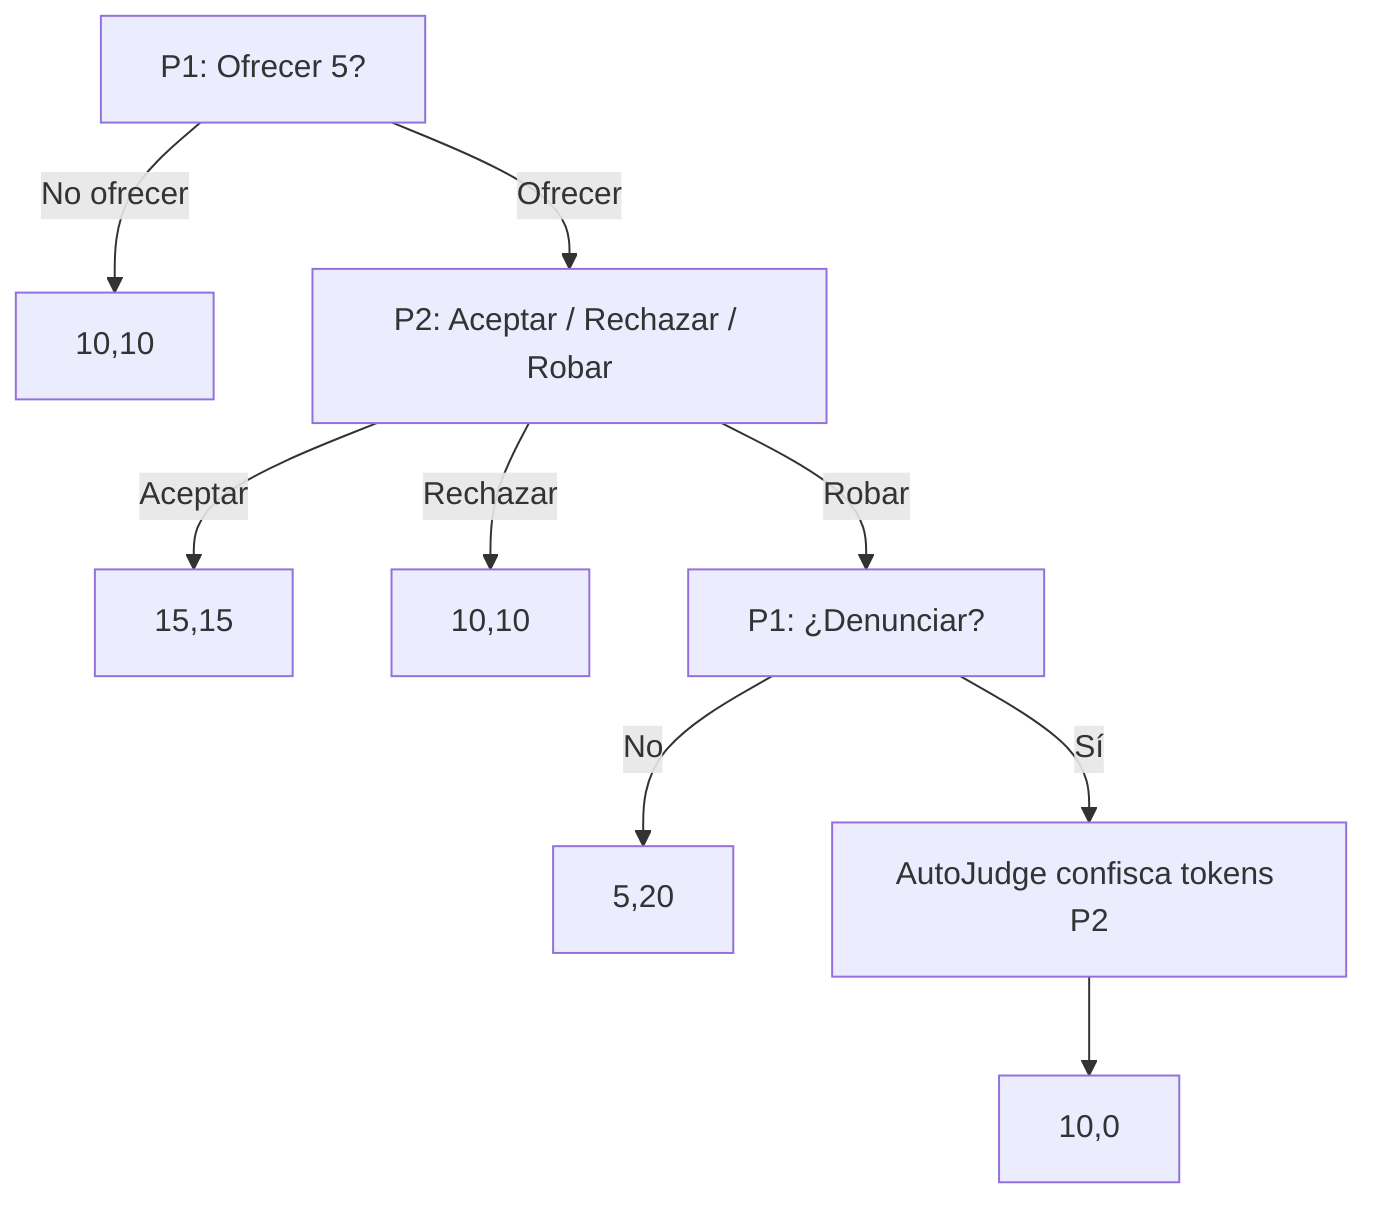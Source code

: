 flowchart TD
  A4[P1: Ofrecer 5?] -->|No ofrecer| O1[10,10]
  A4 -->|Ofrecer| B4[P2: Aceptar / Rechazar / Robar]
  B4 -->|Aceptar| O2[15,15]
  B4 -->|Rechazar| O3[10,10]
  B4 -->|Robar| C4[P1: ¿Denunciar?]
  C4 -->|No| O4[5,20]
  C4 -->|Sí| J4[AutoJudge confisca tokens P2]
  J4 --> O5[10,0]